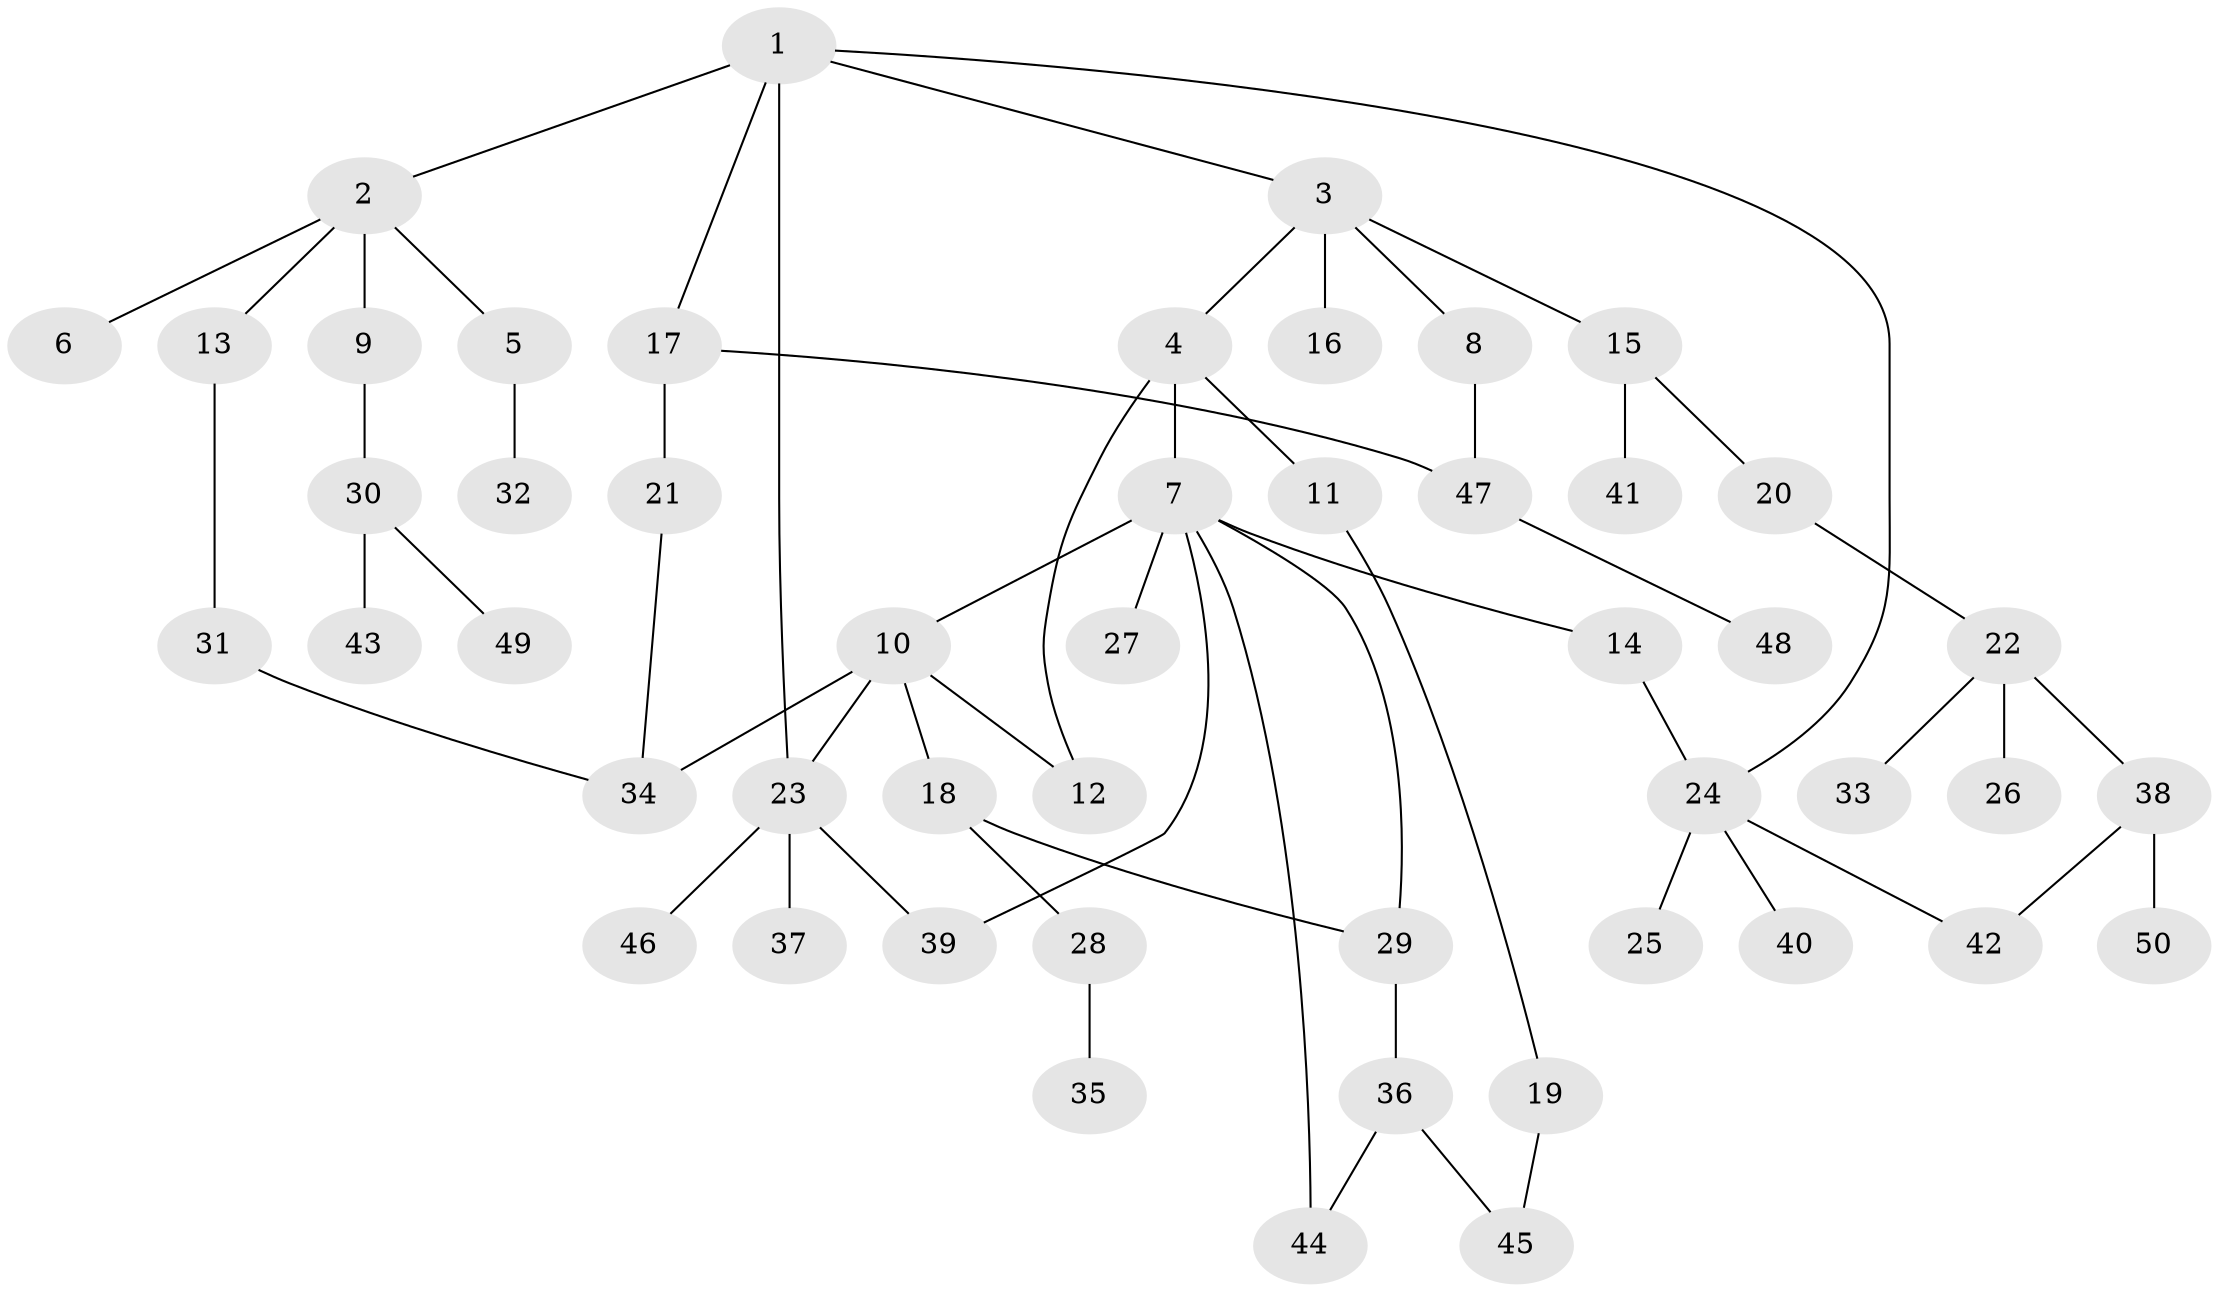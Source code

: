 // Generated by graph-tools (version 1.1) at 2025/01/03/09/25 03:01:07]
// undirected, 50 vertices, 60 edges
graph export_dot {
graph [start="1"]
  node [color=gray90,style=filled];
  1;
  2;
  3;
  4;
  5;
  6;
  7;
  8;
  9;
  10;
  11;
  12;
  13;
  14;
  15;
  16;
  17;
  18;
  19;
  20;
  21;
  22;
  23;
  24;
  25;
  26;
  27;
  28;
  29;
  30;
  31;
  32;
  33;
  34;
  35;
  36;
  37;
  38;
  39;
  40;
  41;
  42;
  43;
  44;
  45;
  46;
  47;
  48;
  49;
  50;
  1 -- 2;
  1 -- 3;
  1 -- 17;
  1 -- 23;
  1 -- 24;
  2 -- 5;
  2 -- 6;
  2 -- 9;
  2 -- 13;
  3 -- 4;
  3 -- 8;
  3 -- 15;
  3 -- 16;
  4 -- 7;
  4 -- 11;
  4 -- 12;
  5 -- 32;
  7 -- 10;
  7 -- 14;
  7 -- 27;
  7 -- 39;
  7 -- 29;
  7 -- 44;
  8 -- 47;
  9 -- 30;
  10 -- 18;
  10 -- 34;
  10 -- 12;
  10 -- 23;
  11 -- 19;
  13 -- 31;
  14 -- 24;
  15 -- 20;
  15 -- 41;
  17 -- 21;
  17 -- 47;
  18 -- 28;
  18 -- 29;
  19 -- 45;
  20 -- 22;
  21 -- 34;
  22 -- 26;
  22 -- 33;
  22 -- 38;
  23 -- 37;
  23 -- 46;
  23 -- 39;
  24 -- 25;
  24 -- 40;
  24 -- 42;
  28 -- 35;
  29 -- 36;
  30 -- 43;
  30 -- 49;
  31 -- 34;
  36 -- 44;
  36 -- 45;
  38 -- 42;
  38 -- 50;
  47 -- 48;
}
